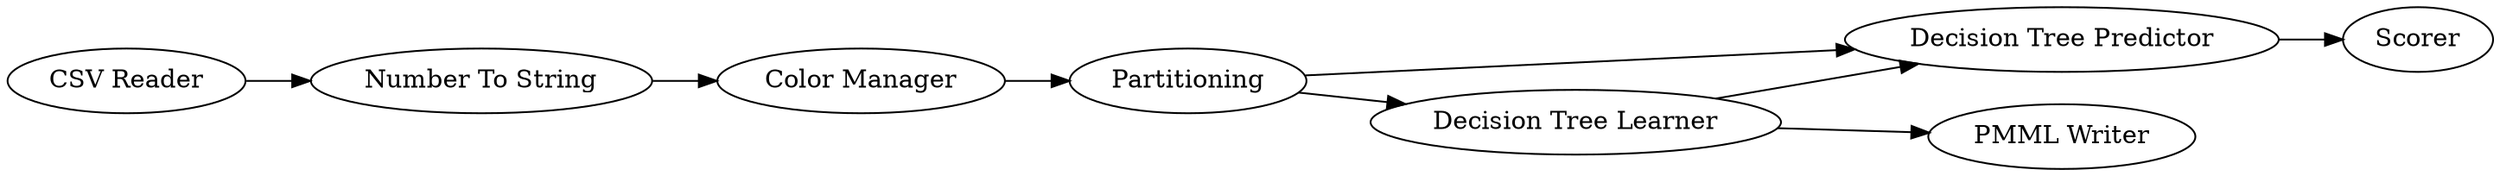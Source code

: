 digraph {
	1 [label="CSV Reader"]
	2 [label="Number To String"]
	3 [label="Color Manager"]
	4 [label=Partitioning]
	5 [label="Decision Tree Learner"]
	6 [label="Decision Tree Predictor"]
	7 [label=Scorer]
	8 [label="PMML Writer"]
	1 -> 2
	2 -> 3
	3 -> 4
	4 -> 5
	4 -> 6
	5 -> 6
	5 -> 8
	6 -> 7
	rankdir=LR
}
